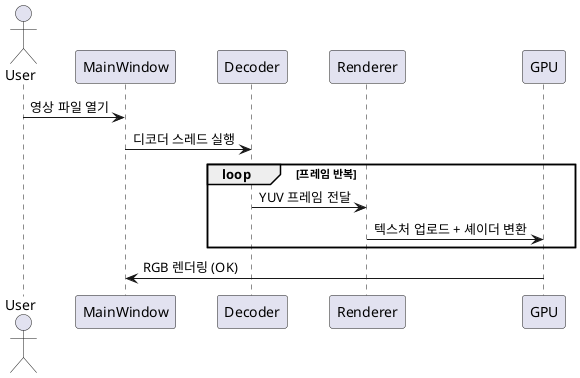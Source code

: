 @startuml
actor User
participant MainWindow
participant Decoder
participant Renderer
participant GPU

User -> MainWindow : 영상 파일 열기
MainWindow -> Decoder : 디코더 스레드 실행
loop 프레임 반복
  Decoder -> Renderer : YUV 프레임 전달
  Renderer -> GPU : 텍스처 업로드 + 셰이더 변환
end
GPU -> MainWindow : RGB 렌더링 (OK)

@enduml

